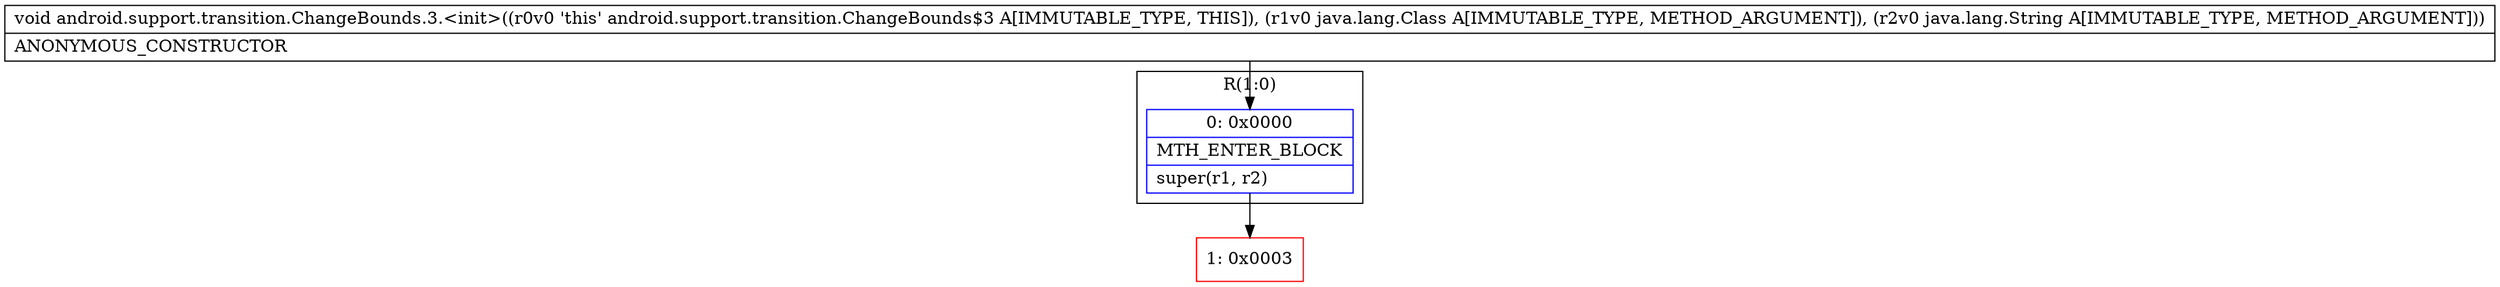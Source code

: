 digraph "CFG forandroid.support.transition.ChangeBounds.3.\<init\>(Ljava\/lang\/Class;Ljava\/lang\/String;)V" {
subgraph cluster_Region_599212721 {
label = "R(1:0)";
node [shape=record,color=blue];
Node_0 [shape=record,label="{0\:\ 0x0000|MTH_ENTER_BLOCK\l|super(r1, r2)\l}"];
}
Node_1 [shape=record,color=red,label="{1\:\ 0x0003}"];
MethodNode[shape=record,label="{void android.support.transition.ChangeBounds.3.\<init\>((r0v0 'this' android.support.transition.ChangeBounds$3 A[IMMUTABLE_TYPE, THIS]), (r1v0 java.lang.Class A[IMMUTABLE_TYPE, METHOD_ARGUMENT]), (r2v0 java.lang.String A[IMMUTABLE_TYPE, METHOD_ARGUMENT]))  | ANONYMOUS_CONSTRUCTOR\l}"];
MethodNode -> Node_0;
Node_0 -> Node_1;
}

